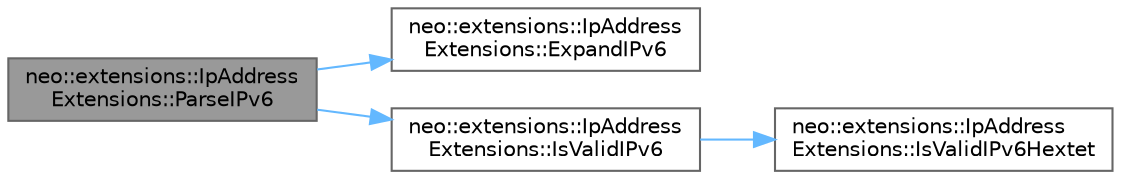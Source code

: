 digraph "neo::extensions::IpAddressExtensions::ParseIPv6"
{
 // LATEX_PDF_SIZE
  bgcolor="transparent";
  edge [fontname=Helvetica,fontsize=10,labelfontname=Helvetica,labelfontsize=10];
  node [fontname=Helvetica,fontsize=10,shape=box,height=0.2,width=0.4];
  rankdir="LR";
  Node1 [id="Node000001",label="neo::extensions::IpAddress\lExtensions::ParseIPv6",height=0.2,width=0.4,color="gray40", fillcolor="grey60", style="filled", fontcolor="black",tooltip="Parse IPv6 address string to 16-byte array."];
  Node1 -> Node2 [id="edge1_Node000001_Node000002",color="steelblue1",style="solid",tooltip=" "];
  Node2 [id="Node000002",label="neo::extensions::IpAddress\lExtensions::ExpandIPv6",height=0.2,width=0.4,color="grey40", fillcolor="white", style="filled",URL="$classneo_1_1extensions_1_1_ip_address_extensions.html#ab4f6bc2a832bbb7207ea281b05bf25ed",tooltip="Expand IPv6 address to full format (remove abbreviations)"];
  Node1 -> Node3 [id="edge2_Node000001_Node000003",color="steelblue1",style="solid",tooltip=" "];
  Node3 [id="Node000003",label="neo::extensions::IpAddress\lExtensions::IsValidIPv6",height=0.2,width=0.4,color="grey40", fillcolor="white", style="filled",URL="$classneo_1_1extensions_1_1_ip_address_extensions.html#a5b774a7e02849975dd03e26f9346328f",tooltip="Check if string is a valid IPv6 address."];
  Node3 -> Node4 [id="edge3_Node000003_Node000004",color="steelblue1",style="solid",tooltip=" "];
  Node4 [id="Node000004",label="neo::extensions::IpAddress\lExtensions::IsValidIPv6Hextet",height=0.2,width=0.4,color="grey40", fillcolor="white", style="filled",URL="$classneo_1_1extensions_1_1_ip_address_extensions.html#a10686eb4d35640aa3d2016796222625e",tooltip="Helper to validate IPv6 hextet."];
}
